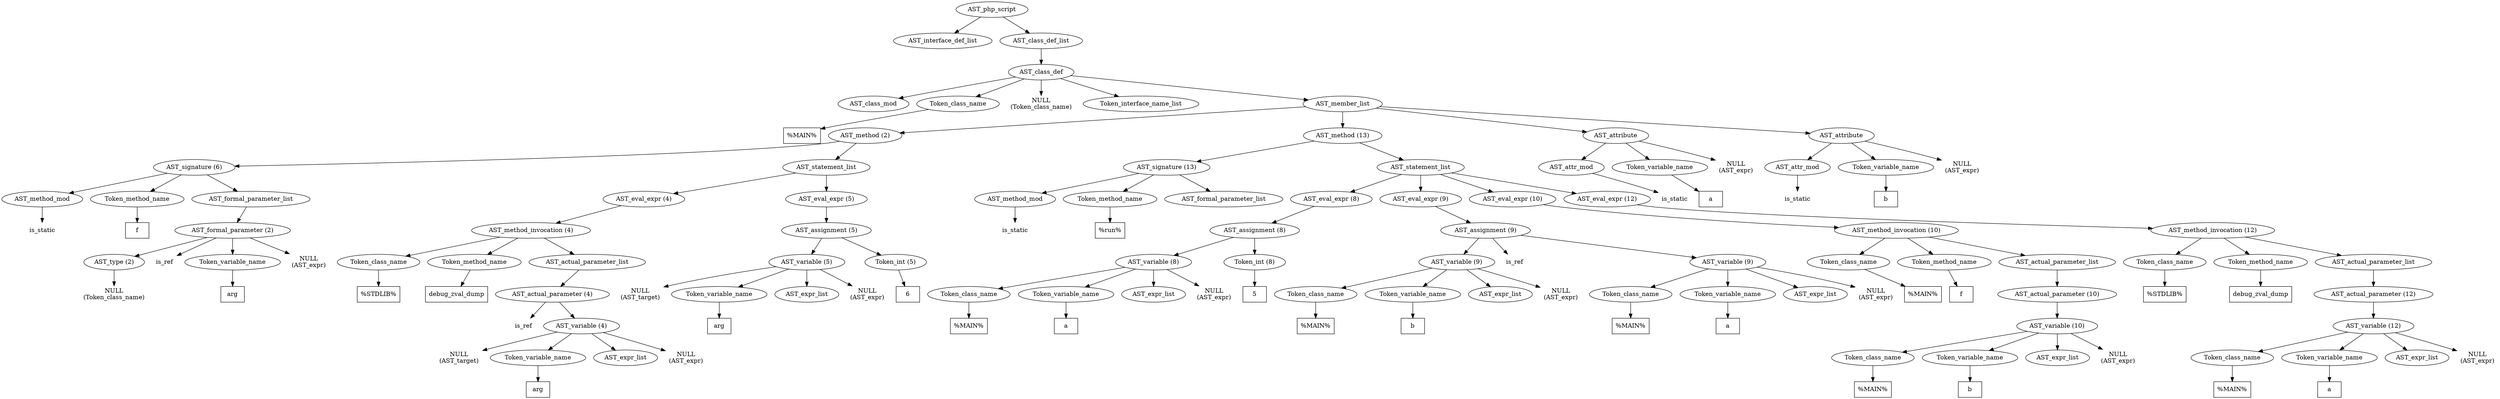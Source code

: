 /*
 * AST in dot format generated by phc -- the PHP compiler
 */

digraph AST {
node_0 [label="AST_php_script"];
node_1 [label="AST_interface_def_list"];
node_2 [label="AST_class_def_list"];
node_3 [label="AST_class_def"];
node_4 [label="AST_class_mod"];
node_5 [label="Token_class_name"];
node_6 [label="%MAIN%", shape=box]
node_5 -> node_6;
node_7 [label="NULL\n(Token_class_name)", shape=plaintext]
node_8 [label="Token_interface_name_list"];
node_9 [label="AST_member_list"];
node_10 [label="AST_method (2)"];
node_11 [label="AST_signature (6)"];
node_12 [label="AST_method_mod"];
node_13 [label="is_static", shape=plaintext]
node_12 -> node_13;
node_14 [label="Token_method_name"];
node_15 [label="f", shape=box]
node_14 -> node_15;
node_16 [label="AST_formal_parameter_list"];
node_17 [label="AST_formal_parameter (2)"];
node_18 [label="AST_type (2)"];
node_19 [label="NULL\n(Token_class_name)", shape=plaintext]
node_18 -> node_19;
node_20 [label="is_ref", shape=plaintext]
node_21 [label="Token_variable_name"];
node_22 [label="arg", shape=box]
node_21 -> node_22;
node_23 [label="NULL\n(AST_expr)", shape=plaintext]
node_17 -> node_23;
node_17 -> node_21;
node_17 -> node_20;
node_17 -> node_18;
node_16 -> node_17;
node_11 -> node_16;
node_11 -> node_14;
node_11 -> node_12;
node_24 [label="AST_statement_list"];
node_25 [label="AST_eval_expr (4)"];
node_26 [label="AST_method_invocation (4)"];
node_27 [label="Token_class_name"];
node_28 [label="%STDLIB%", shape=box]
node_27 -> node_28;
node_29 [label="Token_method_name"];
node_30 [label="debug_zval_dump", shape=box]
node_29 -> node_30;
node_31 [label="AST_actual_parameter_list"];
node_32 [label="AST_actual_parameter (4)"];
node_33 [label="is_ref", shape=plaintext]
node_34 [label="AST_variable (4)"];
node_35 [label="NULL\n(AST_target)", shape=plaintext]
node_36 [label="Token_variable_name"];
node_37 [label="arg", shape=box]
node_36 -> node_37;
node_38 [label="AST_expr_list"];
node_39 [label="NULL\n(AST_expr)", shape=plaintext]
node_34 -> node_39;
node_34 -> node_38;
node_34 -> node_36;
node_34 -> node_35;
node_32 -> node_34;
node_32 -> node_33;
node_31 -> node_32;
node_26 -> node_31;
node_26 -> node_29;
node_26 -> node_27;
node_25 -> node_26;
node_40 [label="AST_eval_expr (5)"];
node_41 [label="AST_assignment (5)"];
node_42 [label="AST_variable (5)"];
node_43 [label="NULL\n(AST_target)", shape=plaintext]
node_44 [label="Token_variable_name"];
node_45 [label="arg", shape=box]
node_44 -> node_45;
node_46 [label="AST_expr_list"];
node_47 [label="NULL\n(AST_expr)", shape=plaintext]
node_42 -> node_47;
node_42 -> node_46;
node_42 -> node_44;
node_42 -> node_43;
node_48 [label="Token_int (5)"];
node_49 [label="6", shape=box]
node_48 -> node_49;
node_41 -> node_48;
node_41 -> node_42;
node_40 -> node_41;
node_24 -> node_40;
node_24 -> node_25;
node_10 -> node_24;
node_10 -> node_11;
node_50 [label="AST_method (13)"];
node_51 [label="AST_signature (13)"];
node_52 [label="AST_method_mod"];
node_53 [label="is_static", shape=plaintext]
node_52 -> node_53;
node_54 [label="Token_method_name"];
node_55 [label="%run%", shape=box]
node_54 -> node_55;
node_56 [label="AST_formal_parameter_list"];
node_51 -> node_56;
node_51 -> node_54;
node_51 -> node_52;
node_57 [label="AST_statement_list"];
node_58 [label="AST_eval_expr (8)"];
node_59 [label="AST_assignment (8)"];
node_60 [label="AST_variable (8)"];
node_61 [label="Token_class_name"];
node_62 [label="%MAIN%", shape=box]
node_61 -> node_62;
node_63 [label="Token_variable_name"];
node_64 [label="a", shape=box]
node_63 -> node_64;
node_65 [label="AST_expr_list"];
node_66 [label="NULL\n(AST_expr)", shape=plaintext]
node_60 -> node_66;
node_60 -> node_65;
node_60 -> node_63;
node_60 -> node_61;
node_67 [label="Token_int (8)"];
node_68 [label="5", shape=box]
node_67 -> node_68;
node_59 -> node_67;
node_59 -> node_60;
node_58 -> node_59;
node_69 [label="AST_eval_expr (9)"];
node_70 [label="AST_assignment (9)"];
node_71 [label="AST_variable (9)"];
node_72 [label="Token_class_name"];
node_73 [label="%MAIN%", shape=box]
node_72 -> node_73;
node_74 [label="Token_variable_name"];
node_75 [label="b", shape=box]
node_74 -> node_75;
node_76 [label="AST_expr_list"];
node_77 [label="NULL\n(AST_expr)", shape=plaintext]
node_71 -> node_77;
node_71 -> node_76;
node_71 -> node_74;
node_71 -> node_72;
node_78 [label="is_ref", shape=plaintext]
node_79 [label="AST_variable (9)"];
node_80 [label="Token_class_name"];
node_81 [label="%MAIN%", shape=box]
node_80 -> node_81;
node_82 [label="Token_variable_name"];
node_83 [label="a", shape=box]
node_82 -> node_83;
node_84 [label="AST_expr_list"];
node_85 [label="NULL\n(AST_expr)", shape=plaintext]
node_79 -> node_85;
node_79 -> node_84;
node_79 -> node_82;
node_79 -> node_80;
node_70 -> node_79;
node_70 -> node_78;
node_70 -> node_71;
node_69 -> node_70;
node_86 [label="AST_eval_expr (10)"];
node_87 [label="AST_method_invocation (10)"];
node_88 [label="Token_class_name"];
node_89 [label="%MAIN%", shape=box]
node_88 -> node_89;
node_90 [label="Token_method_name"];
node_91 [label="f", shape=box]
node_90 -> node_91;
node_92 [label="AST_actual_parameter_list"];
node_93 [label="AST_actual_parameter (10)"];
node_94 [label="AST_variable (10)"];
node_95 [label="Token_class_name"];
node_96 [label="%MAIN%", shape=box]
node_95 -> node_96;
node_97 [label="Token_variable_name"];
node_98 [label="b", shape=box]
node_97 -> node_98;
node_99 [label="AST_expr_list"];
node_100 [label="NULL\n(AST_expr)", shape=plaintext]
node_94 -> node_100;
node_94 -> node_99;
node_94 -> node_97;
node_94 -> node_95;
node_93 -> node_94;
node_92 -> node_93;
node_87 -> node_92;
node_87 -> node_90;
node_87 -> node_88;
node_86 -> node_87;
node_101 [label="AST_eval_expr (12)"];
node_102 [label="AST_method_invocation (12)"];
node_103 [label="Token_class_name"];
node_104 [label="%STDLIB%", shape=box]
node_103 -> node_104;
node_105 [label="Token_method_name"];
node_106 [label="debug_zval_dump", shape=box]
node_105 -> node_106;
node_107 [label="AST_actual_parameter_list"];
node_108 [label="AST_actual_parameter (12)"];
node_109 [label="AST_variable (12)"];
node_110 [label="Token_class_name"];
node_111 [label="%MAIN%", shape=box]
node_110 -> node_111;
node_112 [label="Token_variable_name"];
node_113 [label="a", shape=box]
node_112 -> node_113;
node_114 [label="AST_expr_list"];
node_115 [label="NULL\n(AST_expr)", shape=plaintext]
node_109 -> node_115;
node_109 -> node_114;
node_109 -> node_112;
node_109 -> node_110;
node_108 -> node_109;
node_107 -> node_108;
node_102 -> node_107;
node_102 -> node_105;
node_102 -> node_103;
node_101 -> node_102;
node_57 -> node_101;
node_57 -> node_86;
node_57 -> node_69;
node_57 -> node_58;
node_50 -> node_57;
node_50 -> node_51;
node_116 [label="AST_attribute"];
node_117 [label="AST_attr_mod"];
node_118 [label="is_static", shape=plaintext]
node_117 -> node_118;
node_119 [label="Token_variable_name"];
node_120 [label="a", shape=box]
node_119 -> node_120;
node_121 [label="NULL\n(AST_expr)", shape=plaintext]
node_116 -> node_121;
node_116 -> node_119;
node_116 -> node_117;
node_122 [label="AST_attribute"];
node_123 [label="AST_attr_mod"];
node_124 [label="is_static", shape=plaintext]
node_123 -> node_124;
node_125 [label="Token_variable_name"];
node_126 [label="b", shape=box]
node_125 -> node_126;
node_127 [label="NULL\n(AST_expr)", shape=plaintext]
node_122 -> node_127;
node_122 -> node_125;
node_122 -> node_123;
node_9 -> node_122;
node_9 -> node_116;
node_9 -> node_50;
node_9 -> node_10;
node_3 -> node_9;
node_3 -> node_8;
node_3 -> node_7;
node_3 -> node_5;
node_3 -> node_4;
node_2 -> node_3;
node_0 -> node_2;
node_0 -> node_1;
}
